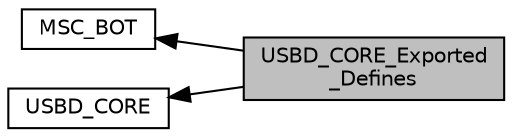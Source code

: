 digraph "USBD_CORE_Exported_Defines"
{
  edge [fontname="Helvetica",fontsize="10",labelfontname="Helvetica",labelfontsize="10"];
  node [fontname="Helvetica",fontsize="10",shape=record];
  rankdir=LR;
  Node1 [label="MSC_BOT",height=0.2,width=0.4,color="black", fillcolor="white", style="filled",URL="$group___m_s_c___b_o_t.html",tooltip="This file is the Header file for usbd_msc_bot.c. "];
  Node2 [label="USBD_CORE",height=0.2,width=0.4,color="black", fillcolor="white", style="filled",URL="$group___u_s_b_d___c_o_r_e.html",tooltip="This file is the Header file for usbd_core.c file. "];
  Node0 [label="USBD_CORE_Exported\l_Defines",height=0.2,width=0.4,color="black", fillcolor="grey75", style="filled", fontcolor="black"];
  Node1->Node0 [shape=plaintext, dir="back", style="solid"];
  Node2->Node0 [shape=plaintext, dir="back", style="solid"];
}
